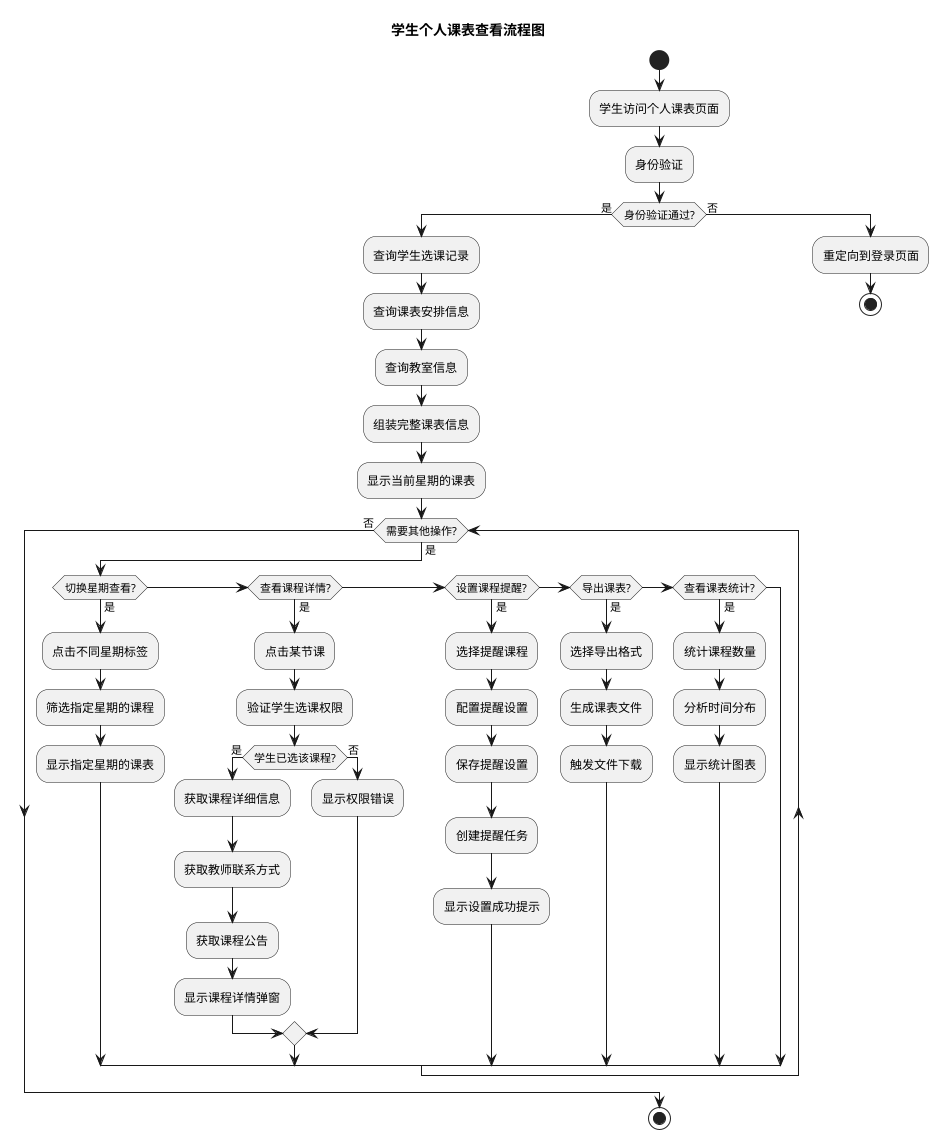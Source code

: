 @startuml 学生个人课表查看流程图
title 学生个人课表查看流程图

start

:学生访问个人课表页面;
:身份验证;

if (身份验证通过?) then (是)
    :查询学生选课记录;
    :查询课表安排信息;
    :查询教室信息;
    :组装完整课表信息;
    :显示当前星期的课表;
    
    while (需要其他操作?) is (是)
        if (切换星期查看?) then (是)
            :点击不同星期标签;
            :筛选指定星期的课程;
            :显示指定星期的课表;
            
        elseif (查看课程详情?) then (是)
            :点击某节课;
            :验证学生选课权限;
            
            if (学生已选该课程?) then (是)
                :获取课程详细信息;
                :获取教师联系方式;
                :获取课程公告;
                :显示课程详情弹窗;
            else (否)
                :显示权限错误;
            endif
            
        elseif (设置课程提醒?) then (是)
            :选择提醒课程;
            :配置提醒设置;
            :保存提醒设置;
            :创建提醒任务;
            :显示设置成功提示;
            
        elseif (导出课表?) then (是)
            :选择导出格式;
            :生成课表文件;
            :触发文件下载;
            
        elseif (查看课表统计?) then (是)
            :统计课程数量;
            :分析时间分布;
            :显示统计图表;
        endif
    endwhile (否)
else (否)
    :重定向到登录页面;
    stop
endif

stop

@enduml 